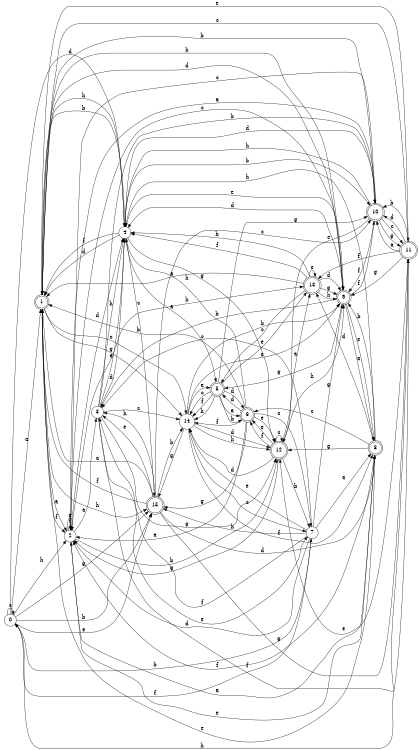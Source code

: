 digraph n13_2 {
__start0 [label="" shape="none"];

rankdir=LR;
size="8,5";

s0 [style="filled", color="black", fillcolor="white" shape="circle", label="0"];
s1 [style="rounded,filled", color="black", fillcolor="white" shape="doublecircle", label="1"];
s2 [style="filled", color="black", fillcolor="white" shape="circle", label="2"];
s3 [style="filled", color="black", fillcolor="white" shape="circle", label="3"];
s4 [style="filled", color="black", fillcolor="white" shape="circle", label="4"];
s5 [style="rounded,filled", color="black", fillcolor="white" shape="doublecircle", label="5"];
s6 [style="rounded,filled", color="black", fillcolor="white" shape="doublecircle", label="6"];
s7 [style="filled", color="black", fillcolor="white" shape="circle", label="7"];
s8 [style="rounded,filled", color="black", fillcolor="white" shape="doublecircle", label="8"];
s9 [style="rounded,filled", color="black", fillcolor="white" shape="doublecircle", label="9"];
s10 [style="rounded,filled", color="black", fillcolor="white" shape="doublecircle", label="10"];
s11 [style="rounded,filled", color="black", fillcolor="white" shape="doublecircle", label="11"];
s12 [style="rounded,filled", color="black", fillcolor="white" shape="doublecircle", label="12"];
s13 [style="rounded,filled", color="black", fillcolor="white" shape="doublecircle", label="13"];
s14 [style="filled", color="black", fillcolor="white" shape="circle", label="14"];
s15 [style="rounded,filled", color="black", fillcolor="white" shape="doublecircle", label="15"];
s0 -> s1 [label="a"];
s0 -> s15 [label="b"];
s0 -> s0 [label="c"];
s0 -> s4 [label="d"];
s0 -> s15 [label="e"];
s0 -> s7 [label="f"];
s0 -> s15 [label="g"];
s0 -> s2 [label="h"];
s1 -> s2 [label="a"];
s1 -> s4 [label="b"];
s1 -> s14 [label="c"];
s1 -> s9 [label="d"];
s1 -> s11 [label="e"];
s1 -> s2 [label="f"];
s1 -> s14 [label="g"];
s1 -> s15 [label="h"];
s2 -> s3 [label="a"];
s2 -> s12 [label="b"];
s2 -> s10 [label="c"];
s2 -> s4 [label="d"];
s2 -> s8 [label="e"];
s2 -> s2 [label="f"];
s2 -> s2 [label="g"];
s2 -> s13 [label="h"];
s3 -> s4 [label="a"];
s3 -> s10 [label="b"];
s3 -> s14 [label="c"];
s3 -> s4 [label="d"];
s3 -> s7 [label="e"];
s3 -> s11 [label="f"];
s3 -> s12 [label="g"];
s3 -> s4 [label="h"];
s4 -> s5 [label="a"];
s4 -> s10 [label="b"];
s4 -> s15 [label="c"];
s4 -> s1 [label="d"];
s4 -> s9 [label="e"];
s4 -> s1 [label="f"];
s4 -> s12 [label="g"];
s4 -> s1 [label="h"];
s5 -> s6 [label="a"];
s5 -> s6 [label="b"];
s5 -> s14 [label="c"];
s5 -> s6 [label="d"];
s5 -> s13 [label="e"];
s5 -> s14 [label="f"];
s5 -> s10 [label="g"];
s5 -> s14 [label="h"];
s6 -> s2 [label="a"];
s6 -> s1 [label="b"];
s6 -> s7 [label="c"];
s6 -> s5 [label="d"];
s6 -> s12 [label="e"];
s6 -> s14 [label="f"];
s6 -> s15 [label="g"];
s6 -> s4 [label="h"];
s7 -> s8 [label="a"];
s7 -> s0 [label="b"];
s7 -> s3 [label="c"];
s7 -> s2 [label="d"];
s7 -> s14 [label="e"];
s7 -> s3 [label="f"];
s7 -> s9 [label="g"];
s7 -> s15 [label="h"];
s8 -> s2 [label="a"];
s8 -> s9 [label="b"];
s8 -> s6 [label="c"];
s8 -> s13 [label="d"];
s8 -> s1 [label="e"];
s8 -> s2 [label="f"];
s8 -> s12 [label="g"];
s8 -> s4 [label="h"];
s9 -> s8 [label="a"];
s9 -> s3 [label="b"];
s9 -> s2 [label="c"];
s9 -> s4 [label="d"];
s9 -> s8 [label="e"];
s9 -> s10 [label="f"];
s9 -> s5 [label="g"];
s9 -> s1 [label="h"];
s10 -> s2 [label="a"];
s10 -> s1 [label="b"];
s10 -> s11 [label="c"];
s10 -> s4 [label="d"];
s10 -> s12 [label="e"];
s10 -> s9 [label="f"];
s10 -> s11 [label="g"];
s10 -> s4 [label="h"];
s11 -> s10 [label="a"];
s11 -> s10 [label="b"];
s11 -> s1 [label="c"];
s11 -> s10 [label="d"];
s11 -> s12 [label="e"];
s11 -> s13 [label="f"];
s11 -> s9 [label="g"];
s11 -> s0 [label="h"];
s12 -> s13 [label="a"];
s12 -> s7 [label="b"];
s12 -> s12 [label="c"];
s12 -> s14 [label="d"];
s12 -> s6 [label="e"];
s12 -> s6 [label="f"];
s12 -> s2 [label="g"];
s12 -> s9 [label="h"];
s13 -> s1 [label="a"];
s13 -> s4 [label="b"];
s13 -> s5 [label="c"];
s13 -> s9 [label="d"];
s13 -> s13 [label="e"];
s13 -> s4 [label="f"];
s13 -> s9 [label="g"];
s13 -> s9 [label="h"];
s14 -> s5 [label="a"];
s14 -> s9 [label="b"];
s14 -> s7 [label="c"];
s14 -> s12 [label="d"];
s14 -> s9 [label="e"];
s14 -> s8 [label="f"];
s14 -> s15 [label="g"];
s14 -> s12 [label="h"];
s15 -> s1 [label="a"];
s15 -> s14 [label="b"];
s15 -> s10 [label="c"];
s15 -> s8 [label="d"];
s15 -> s3 [label="e"];
s15 -> s1 [label="f"];
s15 -> s11 [label="g"];
s15 -> s3 [label="h"];

}
